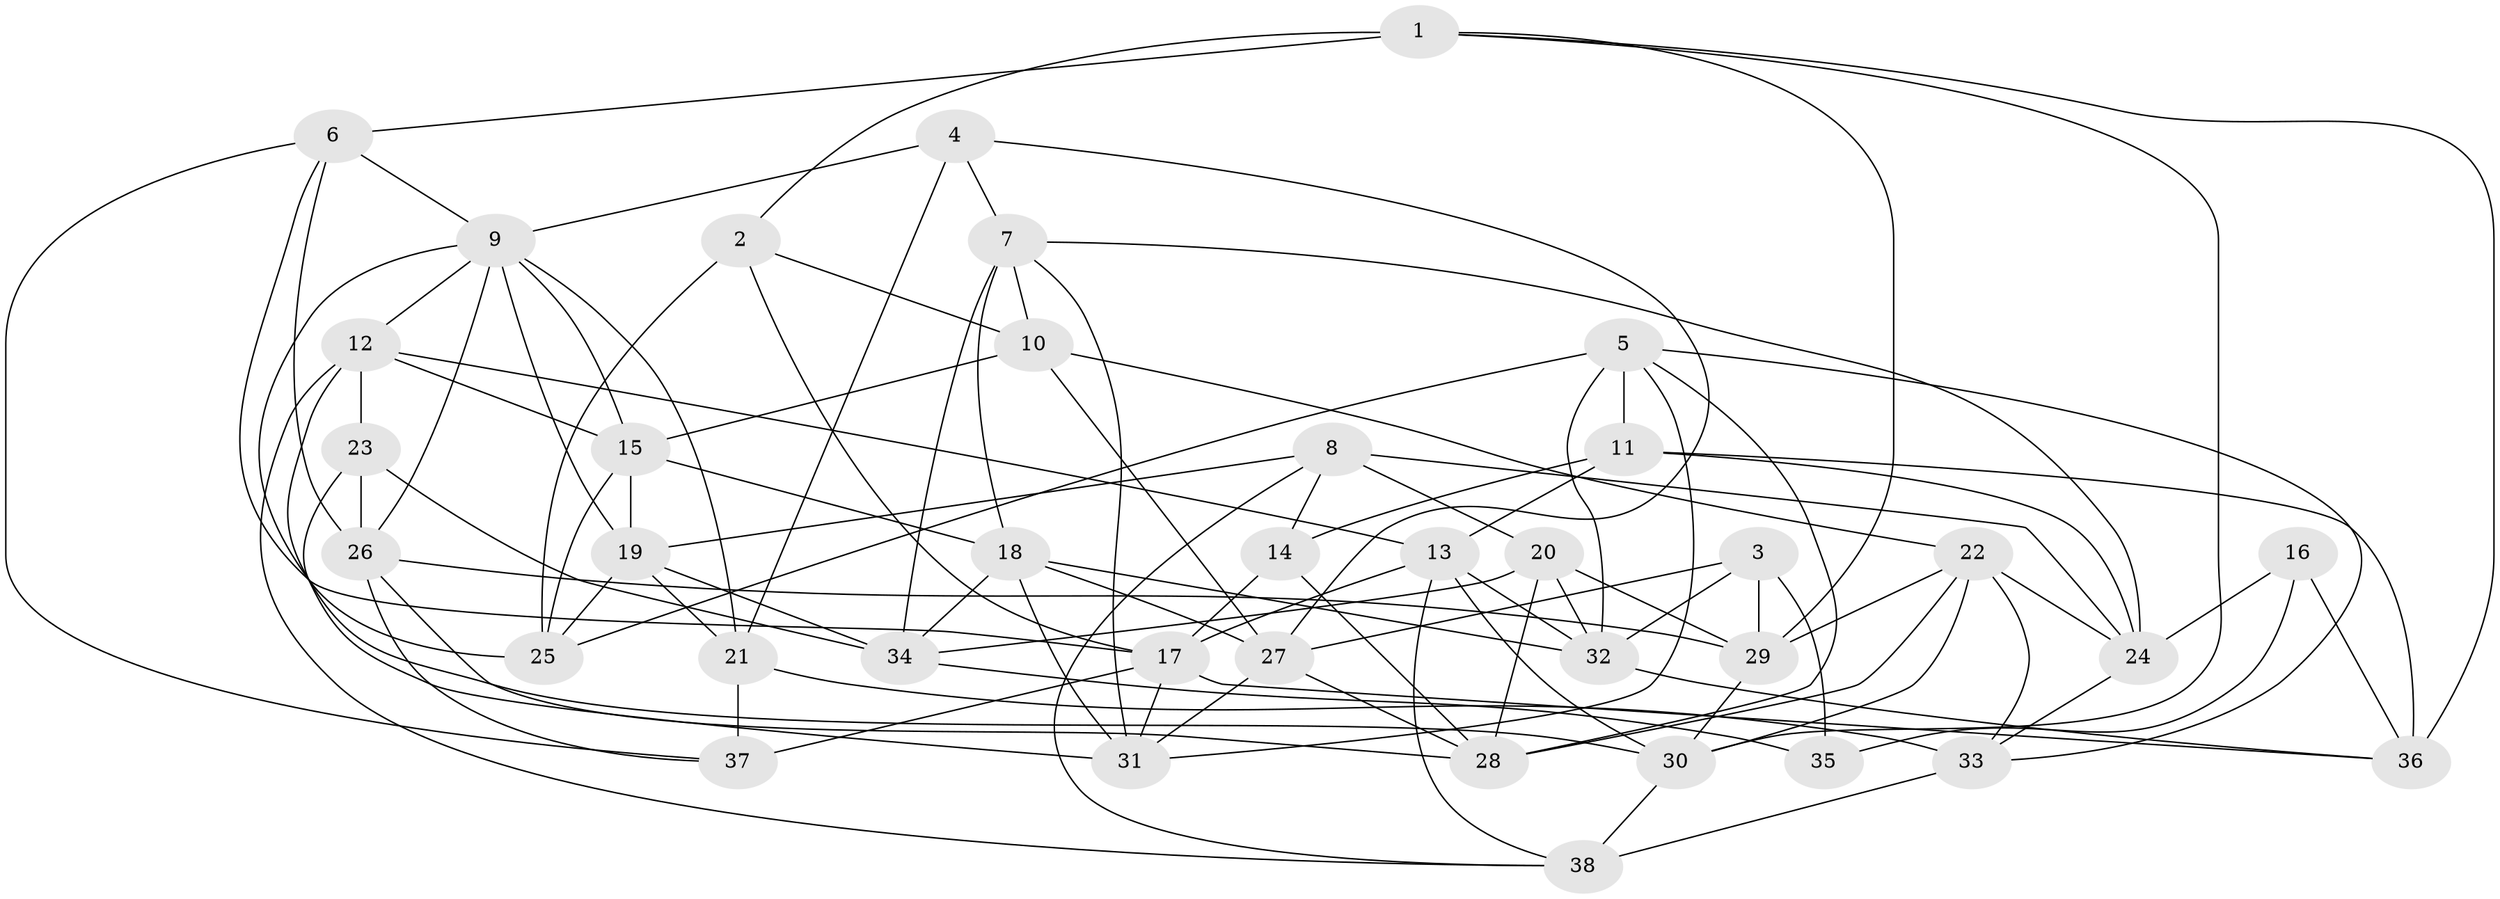 // original degree distribution, {4: 1.0}
// Generated by graph-tools (version 1.1) at 2025/38/03/04/25 23:38:07]
// undirected, 38 vertices, 101 edges
graph export_dot {
  node [color=gray90,style=filled];
  1;
  2;
  3;
  4;
  5;
  6;
  7;
  8;
  9;
  10;
  11;
  12;
  13;
  14;
  15;
  16;
  17;
  18;
  19;
  20;
  21;
  22;
  23;
  24;
  25;
  26;
  27;
  28;
  29;
  30;
  31;
  32;
  33;
  34;
  35;
  36;
  37;
  38;
  1 -- 2 [weight=1.0];
  1 -- 6 [weight=2.0];
  1 -- 29 [weight=1.0];
  1 -- 30 [weight=1.0];
  1 -- 36 [weight=1.0];
  2 -- 10 [weight=2.0];
  2 -- 17 [weight=1.0];
  2 -- 25 [weight=2.0];
  3 -- 27 [weight=1.0];
  3 -- 29 [weight=1.0];
  3 -- 32 [weight=1.0];
  3 -- 35 [weight=1.0];
  4 -- 7 [weight=1.0];
  4 -- 9 [weight=1.0];
  4 -- 21 [weight=1.0];
  4 -- 27 [weight=1.0];
  5 -- 11 [weight=1.0];
  5 -- 25 [weight=1.0];
  5 -- 28 [weight=1.0];
  5 -- 31 [weight=1.0];
  5 -- 32 [weight=1.0];
  5 -- 33 [weight=1.0];
  6 -- 9 [weight=1.0];
  6 -- 17 [weight=1.0];
  6 -- 26 [weight=1.0];
  6 -- 37 [weight=1.0];
  7 -- 10 [weight=1.0];
  7 -- 18 [weight=1.0];
  7 -- 24 [weight=1.0];
  7 -- 31 [weight=1.0];
  7 -- 34 [weight=1.0];
  8 -- 14 [weight=1.0];
  8 -- 19 [weight=1.0];
  8 -- 20 [weight=2.0];
  8 -- 24 [weight=1.0];
  8 -- 38 [weight=1.0];
  9 -- 12 [weight=1.0];
  9 -- 15 [weight=1.0];
  9 -- 19 [weight=1.0];
  9 -- 21 [weight=1.0];
  9 -- 25 [weight=1.0];
  9 -- 26 [weight=1.0];
  10 -- 15 [weight=1.0];
  10 -- 22 [weight=1.0];
  10 -- 27 [weight=1.0];
  11 -- 13 [weight=1.0];
  11 -- 14 [weight=1.0];
  11 -- 24 [weight=1.0];
  11 -- 36 [weight=2.0];
  12 -- 13 [weight=1.0];
  12 -- 15 [weight=1.0];
  12 -- 23 [weight=1.0];
  12 -- 30 [weight=1.0];
  12 -- 38 [weight=1.0];
  13 -- 17 [weight=1.0];
  13 -- 30 [weight=1.0];
  13 -- 32 [weight=1.0];
  13 -- 38 [weight=1.0];
  14 -- 17 [weight=1.0];
  14 -- 28 [weight=1.0];
  15 -- 18 [weight=1.0];
  15 -- 19 [weight=1.0];
  15 -- 25 [weight=1.0];
  16 -- 24 [weight=1.0];
  16 -- 35 [weight=2.0];
  16 -- 36 [weight=1.0];
  17 -- 31 [weight=1.0];
  17 -- 36 [weight=1.0];
  17 -- 37 [weight=2.0];
  18 -- 27 [weight=1.0];
  18 -- 31 [weight=1.0];
  18 -- 32 [weight=1.0];
  18 -- 34 [weight=1.0];
  19 -- 21 [weight=1.0];
  19 -- 25 [weight=1.0];
  19 -- 34 [weight=1.0];
  20 -- 28 [weight=1.0];
  20 -- 29 [weight=1.0];
  20 -- 32 [weight=1.0];
  20 -- 34 [weight=1.0];
  21 -- 33 [weight=1.0];
  21 -- 37 [weight=2.0];
  22 -- 24 [weight=1.0];
  22 -- 28 [weight=1.0];
  22 -- 29 [weight=1.0];
  22 -- 30 [weight=1.0];
  22 -- 33 [weight=1.0];
  23 -- 26 [weight=1.0];
  23 -- 31 [weight=1.0];
  23 -- 34 [weight=1.0];
  24 -- 33 [weight=1.0];
  26 -- 28 [weight=1.0];
  26 -- 29 [weight=1.0];
  26 -- 37 [weight=1.0];
  27 -- 28 [weight=1.0];
  27 -- 31 [weight=1.0];
  29 -- 30 [weight=1.0];
  30 -- 38 [weight=1.0];
  32 -- 36 [weight=1.0];
  33 -- 38 [weight=2.0];
  34 -- 35 [weight=3.0];
}
